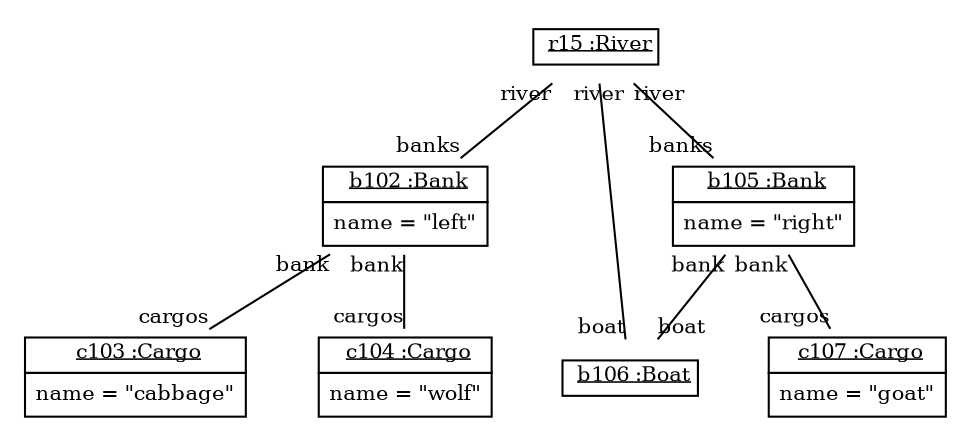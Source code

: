 graph ObjectDiagram {
   node [shape = none, fontsize = 10];
   edge [fontsize = 10];
   compound=true;

r15 [label=<<table border='0' cellborder='1' cellspacing='0'> <tr> <td> <u>r15 :River</u></td></tr></table>>];
b102 [label=<<table border='0' cellborder='1' cellspacing='0'> <tr> <td> <u>b102 :Bank</u></td></tr><tr><td><table border='0' cellborder='0' cellspacing='0'><tr><td>name = "left"</td></tr></table></td></tr></table>>];
c103 [label=<<table border='0' cellborder='1' cellspacing='0'> <tr> <td> <u>c103 :Cargo</u></td></tr><tr><td><table border='0' cellborder='0' cellspacing='0'><tr><td>name = "cabbage"</td></tr></table></td></tr></table>>];
c104 [label=<<table border='0' cellborder='1' cellspacing='0'> <tr> <td> <u>c104 :Cargo</u></td></tr><tr><td><table border='0' cellborder='0' cellspacing='0'><tr><td>name = "wolf"</td></tr></table></td></tr></table>>];
b105 [label=<<table border='0' cellborder='1' cellspacing='0'> <tr> <td> <u>b105 :Bank</u></td></tr><tr><td><table border='0' cellborder='0' cellspacing='0'><tr><td>name = "right"</td></tr></table></td></tr></table>>];
b106 [label=<<table border='0' cellborder='1' cellspacing='0'> <tr> <td> <u>b106 :Boat</u></td></tr></table>>];
c107 [label=<<table border='0' cellborder='1' cellspacing='0'> <tr> <td> <u>c107 :Cargo</u></td></tr><tr><td><table border='0' cellborder='0' cellspacing='0'><tr><td>name = "goat"</td></tr></table></td></tr></table>>];

r15 -- b102 [headlabel = "banks" taillabel = "river"];
r15 -- b105 [headlabel = "banks" taillabel = "river"];
r15 -- b106 [headlabel = "boat" taillabel = "river"];
b102 -- c103 [headlabel = "cargos" taillabel = "bank"];
b102 -- c104 [headlabel = "cargos" taillabel = "bank"];
b105 -- b106 [headlabel = "boat" taillabel = "bank"];
b105 -- c107 [headlabel = "cargos" taillabel = "bank"];
}
